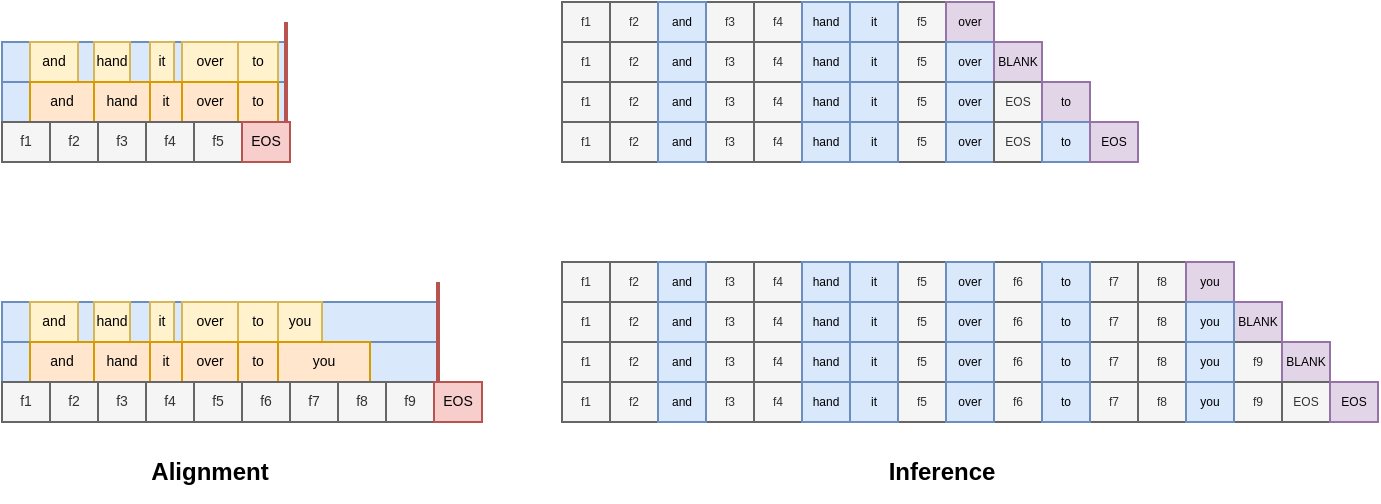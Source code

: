 <mxfile version="24.6.5" type="github">
  <diagram name="第 1 页" id="0r5f2Rw01n3OPNtIbyRh">
    <mxGraphModel dx="1042" dy="533" grid="1" gridSize="10" guides="1" tooltips="1" connect="1" arrows="1" fold="1" page="1" pageScale="1" pageWidth="1000" pageHeight="1000" math="0" shadow="0">
      <root>
        <mxCell id="0" />
        <mxCell id="1" parent="0" />
        <mxCell id="cgjGeCCrp3cNuQxphGAQ-438" value="" style="rounded=0;whiteSpace=wrap;html=1;fillColor=#dae8fc;strokeColor=#6c8ebf;" vertex="1" parent="1">
          <mxGeometry y="40" width="142" height="20" as="geometry" />
        </mxCell>
        <mxCell id="cgjGeCCrp3cNuQxphGAQ-439" value="" style="rounded=0;whiteSpace=wrap;html=1;fillColor=#dae8fc;strokeColor=#6c8ebf;" vertex="1" parent="1">
          <mxGeometry y="60" width="142" height="20" as="geometry" />
        </mxCell>
        <mxCell id="cgjGeCCrp3cNuQxphGAQ-401" value="" style="rounded=0;whiteSpace=wrap;html=1;fillColor=#dae8fc;strokeColor=#6c8ebf;" vertex="1" parent="1">
          <mxGeometry y="190" width="218" height="20" as="geometry" />
        </mxCell>
        <mxCell id="cgjGeCCrp3cNuQxphGAQ-400" value="" style="rounded=0;whiteSpace=wrap;html=1;fillColor=#dae8fc;strokeColor=#6c8ebf;" vertex="1" parent="1">
          <mxGeometry y="170" width="218" height="20" as="geometry" />
        </mxCell>
        <mxCell id="cgjGeCCrp3cNuQxphGAQ-16" value="and" style="rounded=0;whiteSpace=wrap;html=1;fontSize=7;fillColor=#fff2cc;strokeColor=#d6b656;" vertex="1" parent="1">
          <mxGeometry x="14" y="170" width="24" height="20" as="geometry" />
        </mxCell>
        <mxCell id="cgjGeCCrp3cNuQxphGAQ-18" value="hand" style="rounded=0;whiteSpace=wrap;html=1;fontSize=7;fillColor=#fff2cc;strokeColor=#d6b656;" vertex="1" parent="1">
          <mxGeometry x="46" y="170" width="18" height="20" as="geometry" />
        </mxCell>
        <mxCell id="cgjGeCCrp3cNuQxphGAQ-20" value="it" style="rounded=0;whiteSpace=wrap;html=1;fontSize=7;fillColor=#fff2cc;strokeColor=#d6b656;" vertex="1" parent="1">
          <mxGeometry x="74" y="170" width="12" height="20" as="geometry" />
        </mxCell>
        <mxCell id="cgjGeCCrp3cNuQxphGAQ-21" value="over" style="rounded=0;whiteSpace=wrap;html=1;fontSize=7;fillColor=#fff2cc;strokeColor=#d6b656;" vertex="1" parent="1">
          <mxGeometry x="90" y="170" width="28" height="20" as="geometry" />
        </mxCell>
        <mxCell id="cgjGeCCrp3cNuQxphGAQ-22" value="to" style="rounded=0;whiteSpace=wrap;html=1;fontSize=7;fillColor=#fff2cc;strokeColor=#d6b656;" vertex="1" parent="1">
          <mxGeometry x="118" y="170" width="20" height="20" as="geometry" />
        </mxCell>
        <mxCell id="cgjGeCCrp3cNuQxphGAQ-23" value="you" style="rounded=0;whiteSpace=wrap;html=1;fontSize=7;fillColor=#fff2cc;strokeColor=#d6b656;" vertex="1" parent="1">
          <mxGeometry x="138" y="170" width="22" height="20" as="geometry" />
        </mxCell>
        <mxCell id="cgjGeCCrp3cNuQxphGAQ-30" value="and" style="rounded=0;whiteSpace=wrap;html=1;fontSize=7;fillColor=#ffe6cc;strokeColor=#d79b00;" vertex="1" parent="1">
          <mxGeometry x="14" y="190" width="32" height="20" as="geometry" />
        </mxCell>
        <mxCell id="cgjGeCCrp3cNuQxphGAQ-31" value="hand" style="rounded=0;whiteSpace=wrap;html=1;fontSize=7;fillColor=#ffe6cc;strokeColor=#d79b00;" vertex="1" parent="1">
          <mxGeometry x="46" y="190" width="28" height="20" as="geometry" />
        </mxCell>
        <mxCell id="cgjGeCCrp3cNuQxphGAQ-32" value="it" style="rounded=0;whiteSpace=wrap;html=1;fontSize=7;fillColor=#ffe6cc;strokeColor=#d79b00;" vertex="1" parent="1">
          <mxGeometry x="74" y="190" width="16" height="20" as="geometry" />
        </mxCell>
        <mxCell id="cgjGeCCrp3cNuQxphGAQ-33" value="over" style="rounded=0;whiteSpace=wrap;html=1;fontSize=7;fillColor=#ffe6cc;strokeColor=#d79b00;" vertex="1" parent="1">
          <mxGeometry x="90" y="190" width="28" height="20" as="geometry" />
        </mxCell>
        <mxCell id="cgjGeCCrp3cNuQxphGAQ-34" value="to" style="rounded=0;whiteSpace=wrap;html=1;fontSize=7;fillColor=#ffe6cc;strokeColor=#d79b00;" vertex="1" parent="1">
          <mxGeometry x="118" y="190" width="20" height="20" as="geometry" />
        </mxCell>
        <mxCell id="cgjGeCCrp3cNuQxphGAQ-36" value="you" style="rounded=0;whiteSpace=wrap;html=1;fontSize=7;fillColor=#ffe6cc;strokeColor=#d79b00;" vertex="1" parent="1">
          <mxGeometry x="138" y="190" width="46" height="20" as="geometry" />
        </mxCell>
        <mxCell id="cgjGeCCrp3cNuQxphGAQ-1" value="f1" style="rounded=0;whiteSpace=wrap;html=1;fillColor=#f5f5f5;fontColor=#333333;strokeColor=#666666;fontSize=7;" vertex="1" parent="1">
          <mxGeometry y="210" width="24" height="20" as="geometry" />
        </mxCell>
        <mxCell id="cgjGeCCrp3cNuQxphGAQ-3" value="f2" style="rounded=0;whiteSpace=wrap;html=1;fillColor=#f5f5f5;fontColor=#333333;strokeColor=#666666;fontSize=7;" vertex="1" parent="1">
          <mxGeometry x="24" y="210" width="24" height="20" as="geometry" />
        </mxCell>
        <mxCell id="cgjGeCCrp3cNuQxphGAQ-4" value="f3" style="rounded=0;whiteSpace=wrap;html=1;fillColor=#f5f5f5;fontColor=#333333;strokeColor=#666666;fontSize=7;" vertex="1" parent="1">
          <mxGeometry x="48" y="210" width="24" height="20" as="geometry" />
        </mxCell>
        <mxCell id="cgjGeCCrp3cNuQxphGAQ-5" value="f4" style="rounded=0;whiteSpace=wrap;html=1;fillColor=#f5f5f5;fontColor=#333333;strokeColor=#666666;fontSize=7;" vertex="1" parent="1">
          <mxGeometry x="72" y="210" width="24" height="20" as="geometry" />
        </mxCell>
        <mxCell id="cgjGeCCrp3cNuQxphGAQ-6" value="f5" style="rounded=0;whiteSpace=wrap;html=1;fillColor=#f5f5f5;fontColor=#333333;strokeColor=#666666;fontSize=7;" vertex="1" parent="1">
          <mxGeometry x="96" y="210" width="24" height="20" as="geometry" />
        </mxCell>
        <mxCell id="cgjGeCCrp3cNuQxphGAQ-7" value="f6" style="rounded=0;whiteSpace=wrap;html=1;fillColor=#f5f5f5;fontColor=#333333;strokeColor=#666666;fontSize=7;" vertex="1" parent="1">
          <mxGeometry x="120" y="210" width="24" height="20" as="geometry" />
        </mxCell>
        <mxCell id="cgjGeCCrp3cNuQxphGAQ-8" value="f7" style="rounded=0;whiteSpace=wrap;html=1;fillColor=#f5f5f5;fontColor=#333333;strokeColor=#666666;fontSize=7;" vertex="1" parent="1">
          <mxGeometry x="144" y="210" width="24" height="20" as="geometry" />
        </mxCell>
        <mxCell id="cgjGeCCrp3cNuQxphGAQ-9" value="f8" style="rounded=0;whiteSpace=wrap;html=1;fillColor=#f5f5f5;fontColor=#333333;strokeColor=#666666;fontSize=7;" vertex="1" parent="1">
          <mxGeometry x="168" y="210" width="24" height="20" as="geometry" />
        </mxCell>
        <mxCell id="cgjGeCCrp3cNuQxphGAQ-10" value="f9" style="rounded=0;whiteSpace=wrap;html=1;fillColor=#f5f5f5;fontColor=#333333;strokeColor=#666666;fontSize=7;" vertex="1" parent="1">
          <mxGeometry x="192" y="210" width="24" height="20" as="geometry" />
        </mxCell>
        <mxCell id="cgjGeCCrp3cNuQxphGAQ-39" value="EOS" style="rounded=0;whiteSpace=wrap;html=1;fontSize=7;fillColor=#f8cecc;strokeColor=#b85450;" vertex="1" parent="1">
          <mxGeometry x="216" y="210" width="24" height="20" as="geometry" />
        </mxCell>
        <mxCell id="cgjGeCCrp3cNuQxphGAQ-53" value="" style="endArrow=none;html=1;strokeWidth=2;rounded=0;fillColor=#f8cecc;strokeColor=#b85450;fontSize=7;" edge="1" parent="1">
          <mxGeometry width="50" height="50" relative="1" as="geometry">
            <mxPoint x="218" y="210" as="sourcePoint" />
            <mxPoint x="218" y="160" as="targetPoint" />
          </mxGeometry>
        </mxCell>
        <mxCell id="cgjGeCCrp3cNuQxphGAQ-193" value="f1" style="rounded=0;whiteSpace=wrap;html=1;fillColor=#f5f5f5;fontColor=#333333;strokeColor=#666666;fontSize=6;" vertex="1" parent="1">
          <mxGeometry x="280" y="150" width="24" height="20" as="geometry" />
        </mxCell>
        <mxCell id="cgjGeCCrp3cNuQxphGAQ-194" value="f2" style="rounded=0;whiteSpace=wrap;html=1;fillColor=#f5f5f5;fontColor=#333333;strokeColor=#666666;fontSize=6;" vertex="1" parent="1">
          <mxGeometry x="304" y="150" width="24" height="20" as="geometry" />
        </mxCell>
        <mxCell id="cgjGeCCrp3cNuQxphGAQ-196" value="f3" style="rounded=0;whiteSpace=wrap;html=1;fillColor=#f5f5f5;fontColor=#333333;strokeColor=#666666;fontSize=6;" vertex="1" parent="1">
          <mxGeometry x="352" y="150" width="24" height="20" as="geometry" />
        </mxCell>
        <mxCell id="cgjGeCCrp3cNuQxphGAQ-197" value="f4" style="rounded=0;whiteSpace=wrap;html=1;fillColor=#f5f5f5;fontColor=#333333;strokeColor=#666666;fontSize=6;" vertex="1" parent="1">
          <mxGeometry x="376" y="150" width="24" height="20" as="geometry" />
        </mxCell>
        <mxCell id="cgjGeCCrp3cNuQxphGAQ-200" value="f5" style="rounded=0;whiteSpace=wrap;html=1;fillColor=#f5f5f5;fontColor=#333333;strokeColor=#666666;fontSize=6;" vertex="1" parent="1">
          <mxGeometry x="448" y="150" width="24" height="20" as="geometry" />
        </mxCell>
        <mxCell id="cgjGeCCrp3cNuQxphGAQ-202" value="f6" style="rounded=0;whiteSpace=wrap;html=1;fillColor=#f5f5f5;fontColor=#333333;strokeColor=#666666;fontSize=6;" vertex="1" parent="1">
          <mxGeometry x="496" y="150" width="24" height="20" as="geometry" />
        </mxCell>
        <mxCell id="cgjGeCCrp3cNuQxphGAQ-204" value="f7" style="rounded=0;whiteSpace=wrap;html=1;fillColor=#f5f5f5;fontColor=#333333;strokeColor=#666666;fontSize=6;" vertex="1" parent="1">
          <mxGeometry x="544" y="150" width="24" height="20" as="geometry" />
        </mxCell>
        <mxCell id="cgjGeCCrp3cNuQxphGAQ-206" value="f8" style="rounded=0;whiteSpace=wrap;html=1;fillColor=#f5f5f5;fontColor=#333333;strokeColor=#666666;fontSize=6;" vertex="1" parent="1">
          <mxGeometry x="568" y="150" width="24" height="20" as="geometry" />
        </mxCell>
        <mxCell id="cgjGeCCrp3cNuQxphGAQ-221" value="f1" style="rounded=0;whiteSpace=wrap;html=1;fillColor=#f5f5f5;fontColor=#333333;strokeColor=#666666;fontSize=6;" vertex="1" parent="1">
          <mxGeometry x="280" y="170" width="24" height="20" as="geometry" />
        </mxCell>
        <mxCell id="cgjGeCCrp3cNuQxphGAQ-222" value="f2" style="rounded=0;whiteSpace=wrap;html=1;fillColor=#f5f5f5;fontColor=#333333;strokeColor=#666666;fontSize=6;" vertex="1" parent="1">
          <mxGeometry x="304" y="170" width="24" height="20" as="geometry" />
        </mxCell>
        <mxCell id="cgjGeCCrp3cNuQxphGAQ-224" value="f3" style="rounded=0;whiteSpace=wrap;html=1;fillColor=#f5f5f5;fontColor=#333333;strokeColor=#666666;fontSize=6;" vertex="1" parent="1">
          <mxGeometry x="352" y="170" width="24" height="20" as="geometry" />
        </mxCell>
        <mxCell id="cgjGeCCrp3cNuQxphGAQ-225" value="f4" style="rounded=0;whiteSpace=wrap;html=1;fillColor=#f5f5f5;fontColor=#333333;strokeColor=#666666;fontSize=6;" vertex="1" parent="1">
          <mxGeometry x="376" y="170" width="24" height="20" as="geometry" />
        </mxCell>
        <mxCell id="cgjGeCCrp3cNuQxphGAQ-228" value="f5" style="rounded=0;whiteSpace=wrap;html=1;fillColor=#f5f5f5;fontColor=#333333;strokeColor=#666666;fontSize=6;" vertex="1" parent="1">
          <mxGeometry x="448" y="170" width="24" height="20" as="geometry" />
        </mxCell>
        <mxCell id="cgjGeCCrp3cNuQxphGAQ-230" value="f6" style="rounded=0;whiteSpace=wrap;html=1;fillColor=#f5f5f5;fontColor=#333333;strokeColor=#666666;fontSize=6;" vertex="1" parent="1">
          <mxGeometry x="496" y="170" width="24" height="20" as="geometry" />
        </mxCell>
        <mxCell id="cgjGeCCrp3cNuQxphGAQ-232" value="f7" style="rounded=0;whiteSpace=wrap;html=1;fillColor=#f5f5f5;fontColor=#333333;strokeColor=#666666;fontSize=6;" vertex="1" parent="1">
          <mxGeometry x="544" y="170" width="24" height="20" as="geometry" />
        </mxCell>
        <mxCell id="cgjGeCCrp3cNuQxphGAQ-234" value="f8" style="rounded=0;whiteSpace=wrap;html=1;fillColor=#f5f5f5;fontColor=#333333;strokeColor=#666666;fontSize=6;" vertex="1" parent="1">
          <mxGeometry x="568" y="170" width="24" height="20" as="geometry" />
        </mxCell>
        <mxCell id="cgjGeCCrp3cNuQxphGAQ-235" value="BLANK" style="rounded=0;whiteSpace=wrap;html=1;fontSize=6;fillColor=#e1d5e7;strokeColor=#9673a6;" vertex="1" parent="1">
          <mxGeometry x="616" y="170" width="24" height="20" as="geometry" />
        </mxCell>
        <mxCell id="cgjGeCCrp3cNuQxphGAQ-236" value="f1" style="rounded=0;whiteSpace=wrap;html=1;fillColor=#f5f5f5;fontColor=#333333;strokeColor=#666666;fontSize=6;" vertex="1" parent="1">
          <mxGeometry x="280" y="190" width="24" height="20" as="geometry" />
        </mxCell>
        <mxCell id="cgjGeCCrp3cNuQxphGAQ-237" value="f2" style="rounded=0;whiteSpace=wrap;html=1;fillColor=#f5f5f5;fontColor=#333333;strokeColor=#666666;fontSize=6;" vertex="1" parent="1">
          <mxGeometry x="304" y="190" width="24" height="20" as="geometry" />
        </mxCell>
        <mxCell id="cgjGeCCrp3cNuQxphGAQ-239" value="f3" style="rounded=0;whiteSpace=wrap;html=1;fillColor=#f5f5f5;fontColor=#333333;strokeColor=#666666;fontSize=6;" vertex="1" parent="1">
          <mxGeometry x="352" y="190" width="24" height="20" as="geometry" />
        </mxCell>
        <mxCell id="cgjGeCCrp3cNuQxphGAQ-240" value="f4" style="rounded=0;whiteSpace=wrap;html=1;fillColor=#f5f5f5;fontColor=#333333;strokeColor=#666666;fontSize=6;" vertex="1" parent="1">
          <mxGeometry x="376" y="190" width="24" height="20" as="geometry" />
        </mxCell>
        <mxCell id="cgjGeCCrp3cNuQxphGAQ-243" value="f5" style="rounded=0;whiteSpace=wrap;html=1;fillColor=#f5f5f5;fontColor=#333333;strokeColor=#666666;fontSize=6;" vertex="1" parent="1">
          <mxGeometry x="448" y="190" width="24" height="20" as="geometry" />
        </mxCell>
        <mxCell id="cgjGeCCrp3cNuQxphGAQ-245" value="f6" style="rounded=0;whiteSpace=wrap;html=1;fillColor=#f5f5f5;fontColor=#333333;strokeColor=#666666;fontSize=6;" vertex="1" parent="1">
          <mxGeometry x="496" y="190" width="24" height="20" as="geometry" />
        </mxCell>
        <mxCell id="cgjGeCCrp3cNuQxphGAQ-247" value="f7" style="rounded=0;whiteSpace=wrap;html=1;fillColor=#f5f5f5;fontColor=#333333;strokeColor=#666666;fontSize=6;" vertex="1" parent="1">
          <mxGeometry x="544" y="190" width="24" height="20" as="geometry" />
        </mxCell>
        <mxCell id="cgjGeCCrp3cNuQxphGAQ-249" value="f8" style="rounded=0;whiteSpace=wrap;html=1;fillColor=#f5f5f5;fontColor=#333333;strokeColor=#666666;fontSize=6;" vertex="1" parent="1">
          <mxGeometry x="568" y="190" width="24" height="20" as="geometry" />
        </mxCell>
        <mxCell id="cgjGeCCrp3cNuQxphGAQ-251" value="f9" style="rounded=0;whiteSpace=wrap;html=1;fillColor=#f5f5f5;fontColor=#333333;strokeColor=#666666;fontSize=6;" vertex="1" parent="1">
          <mxGeometry x="616" y="190" width="24" height="20" as="geometry" />
        </mxCell>
        <mxCell id="cgjGeCCrp3cNuQxphGAQ-252" value="BLANK" style="rounded=0;whiteSpace=wrap;html=1;fontSize=6;fillColor=#e1d5e7;strokeColor=#9673a6;" vertex="1" parent="1">
          <mxGeometry x="640" y="190" width="24" height="20" as="geometry" />
        </mxCell>
        <mxCell id="cgjGeCCrp3cNuQxphGAQ-253" value="f1" style="rounded=0;whiteSpace=wrap;html=1;fillColor=#f5f5f5;fontColor=#333333;strokeColor=#666666;fontSize=6;" vertex="1" parent="1">
          <mxGeometry x="280" y="210" width="24" height="20" as="geometry" />
        </mxCell>
        <mxCell id="cgjGeCCrp3cNuQxphGAQ-254" value="f2" style="rounded=0;whiteSpace=wrap;html=1;fillColor=#f5f5f5;fontColor=#333333;strokeColor=#666666;fontSize=6;" vertex="1" parent="1">
          <mxGeometry x="304" y="210" width="24" height="20" as="geometry" />
        </mxCell>
        <mxCell id="cgjGeCCrp3cNuQxphGAQ-256" value="f3" style="rounded=0;whiteSpace=wrap;html=1;fillColor=#f5f5f5;fontColor=#333333;strokeColor=#666666;fontSize=6;" vertex="1" parent="1">
          <mxGeometry x="352" y="210" width="24" height="20" as="geometry" />
        </mxCell>
        <mxCell id="cgjGeCCrp3cNuQxphGAQ-257" value="f4" style="rounded=0;whiteSpace=wrap;html=1;fillColor=#f5f5f5;fontColor=#333333;strokeColor=#666666;fontSize=6;" vertex="1" parent="1">
          <mxGeometry x="376" y="210" width="24" height="20" as="geometry" />
        </mxCell>
        <mxCell id="cgjGeCCrp3cNuQxphGAQ-260" value="f5" style="rounded=0;whiteSpace=wrap;html=1;fillColor=#f5f5f5;fontColor=#333333;strokeColor=#666666;fontSize=6;" vertex="1" parent="1">
          <mxGeometry x="448" y="210" width="24" height="20" as="geometry" />
        </mxCell>
        <mxCell id="cgjGeCCrp3cNuQxphGAQ-262" value="f6" style="rounded=0;whiteSpace=wrap;html=1;fillColor=#f5f5f5;fontColor=#333333;strokeColor=#666666;fontSize=6;" vertex="1" parent="1">
          <mxGeometry x="496" y="210" width="24" height="20" as="geometry" />
        </mxCell>
        <mxCell id="cgjGeCCrp3cNuQxphGAQ-264" value="f7" style="rounded=0;whiteSpace=wrap;html=1;fillColor=#f5f5f5;fontColor=#333333;strokeColor=#666666;fontSize=6;" vertex="1" parent="1">
          <mxGeometry x="544" y="210" width="24" height="20" as="geometry" />
        </mxCell>
        <mxCell id="cgjGeCCrp3cNuQxphGAQ-266" value="f8" style="rounded=0;whiteSpace=wrap;html=1;fillColor=#f5f5f5;fontColor=#333333;strokeColor=#666666;fontSize=6;" vertex="1" parent="1">
          <mxGeometry x="568" y="210" width="24" height="20" as="geometry" />
        </mxCell>
        <mxCell id="cgjGeCCrp3cNuQxphGAQ-267" value="f9" style="rounded=0;whiteSpace=wrap;html=1;fillColor=#f5f5f5;fontColor=#333333;strokeColor=#666666;fontSize=6;" vertex="1" parent="1">
          <mxGeometry x="616" y="210" width="24" height="20" as="geometry" />
        </mxCell>
        <mxCell id="cgjGeCCrp3cNuQxphGAQ-269" value="EOS" style="rounded=0;whiteSpace=wrap;html=1;fillColor=#f5f5f5;fontColor=#333333;strokeColor=#666666;fontSize=6;" vertex="1" parent="1">
          <mxGeometry x="640" y="210" width="24" height="20" as="geometry" />
        </mxCell>
        <mxCell id="cgjGeCCrp3cNuQxphGAQ-270" value="EOS" style="rounded=0;whiteSpace=wrap;html=1;fontSize=6;fillColor=#e1d5e7;strokeColor=#9673a6;" vertex="1" parent="1">
          <mxGeometry x="664" y="210" width="24" height="20" as="geometry" />
        </mxCell>
        <mxCell id="cgjGeCCrp3cNuQxphGAQ-195" value="and" style="rounded=0;whiteSpace=wrap;html=1;fontSize=6;fillColor=#dae8fc;strokeColor=#6c8ebf;" vertex="1" parent="1">
          <mxGeometry x="328" y="150" width="24" height="20" as="geometry" />
        </mxCell>
        <mxCell id="cgjGeCCrp3cNuQxphGAQ-223" value="and" style="rounded=0;whiteSpace=wrap;html=1;fontSize=6;fillColor=#dae8fc;strokeColor=#6c8ebf;" vertex="1" parent="1">
          <mxGeometry x="328" y="170" width="24" height="20" as="geometry" />
        </mxCell>
        <mxCell id="cgjGeCCrp3cNuQxphGAQ-238" value="and" style="rounded=0;whiteSpace=wrap;html=1;fontSize=6;fillColor=#dae8fc;strokeColor=#6c8ebf;" vertex="1" parent="1">
          <mxGeometry x="328" y="190" width="24" height="20" as="geometry" />
        </mxCell>
        <mxCell id="cgjGeCCrp3cNuQxphGAQ-255" value="and" style="rounded=0;whiteSpace=wrap;html=1;fontSize=6;fillColor=#dae8fc;strokeColor=#6c8ebf;" vertex="1" parent="1">
          <mxGeometry x="328" y="210" width="24" height="20" as="geometry" />
        </mxCell>
        <mxCell id="cgjGeCCrp3cNuQxphGAQ-198" value="hand" style="rounded=0;whiteSpace=wrap;html=1;fontSize=6;fillColor=#dae8fc;strokeColor=#6c8ebf;" vertex="1" parent="1">
          <mxGeometry x="400" y="150" width="24" height="20" as="geometry" />
        </mxCell>
        <mxCell id="cgjGeCCrp3cNuQxphGAQ-199" value="it" style="rounded=0;whiteSpace=wrap;html=1;fontSize=6;fillColor=#dae8fc;strokeColor=#6c8ebf;" vertex="1" parent="1">
          <mxGeometry x="424" y="150" width="24" height="20" as="geometry" />
        </mxCell>
        <mxCell id="cgjGeCCrp3cNuQxphGAQ-226" value="hand" style="rounded=0;whiteSpace=wrap;html=1;fontSize=6;fillColor=#dae8fc;strokeColor=#6c8ebf;" vertex="1" parent="1">
          <mxGeometry x="400" y="170" width="24" height="20" as="geometry" />
        </mxCell>
        <mxCell id="cgjGeCCrp3cNuQxphGAQ-227" value="it" style="rounded=0;whiteSpace=wrap;html=1;fontSize=6;fillColor=#dae8fc;strokeColor=#6c8ebf;" vertex="1" parent="1">
          <mxGeometry x="424" y="170" width="24" height="20" as="geometry" />
        </mxCell>
        <mxCell id="cgjGeCCrp3cNuQxphGAQ-241" value="hand" style="rounded=0;whiteSpace=wrap;html=1;fontSize=6;fillColor=#dae8fc;strokeColor=#6c8ebf;" vertex="1" parent="1">
          <mxGeometry x="400" y="190" width="24" height="20" as="geometry" />
        </mxCell>
        <mxCell id="cgjGeCCrp3cNuQxphGAQ-242" value="it" style="rounded=0;whiteSpace=wrap;html=1;fontSize=6;fillColor=#dae8fc;strokeColor=#6c8ebf;" vertex="1" parent="1">
          <mxGeometry x="424" y="190" width="24" height="20" as="geometry" />
        </mxCell>
        <mxCell id="cgjGeCCrp3cNuQxphGAQ-258" value="hand" style="rounded=0;whiteSpace=wrap;html=1;fontSize=6;fillColor=#dae8fc;strokeColor=#6c8ebf;" vertex="1" parent="1">
          <mxGeometry x="400" y="210" width="24" height="20" as="geometry" />
        </mxCell>
        <mxCell id="cgjGeCCrp3cNuQxphGAQ-259" value="it" style="rounded=0;whiteSpace=wrap;html=1;fontSize=6;fillColor=#dae8fc;strokeColor=#6c8ebf;" vertex="1" parent="1">
          <mxGeometry x="424" y="210" width="24" height="20" as="geometry" />
        </mxCell>
        <mxCell id="cgjGeCCrp3cNuQxphGAQ-201" value="over" style="rounded=0;whiteSpace=wrap;html=1;fontSize=6;fillColor=#dae8fc;strokeColor=#6c8ebf;" vertex="1" parent="1">
          <mxGeometry x="472" y="150" width="24" height="20" as="geometry" />
        </mxCell>
        <mxCell id="cgjGeCCrp3cNuQxphGAQ-229" value="over" style="rounded=0;whiteSpace=wrap;html=1;fontSize=6;fillColor=#dae8fc;strokeColor=#6c8ebf;" vertex="1" parent="1">
          <mxGeometry x="472" y="170" width="24" height="20" as="geometry" />
        </mxCell>
        <mxCell id="cgjGeCCrp3cNuQxphGAQ-244" value="over" style="rounded=0;whiteSpace=wrap;html=1;fontSize=6;fillColor=#dae8fc;strokeColor=#6c8ebf;" vertex="1" parent="1">
          <mxGeometry x="472" y="190" width="24" height="20" as="geometry" />
        </mxCell>
        <mxCell id="cgjGeCCrp3cNuQxphGAQ-261" value="over" style="rounded=0;whiteSpace=wrap;html=1;fontSize=6;fillColor=#dae8fc;strokeColor=#6c8ebf;" vertex="1" parent="1">
          <mxGeometry x="472" y="210" width="24" height="20" as="geometry" />
        </mxCell>
        <mxCell id="cgjGeCCrp3cNuQxphGAQ-203" value="to" style="rounded=0;whiteSpace=wrap;html=1;fontSize=6;fillColor=#dae8fc;strokeColor=#6c8ebf;" vertex="1" parent="1">
          <mxGeometry x="520" y="150" width="24" height="20" as="geometry" />
        </mxCell>
        <mxCell id="cgjGeCCrp3cNuQxphGAQ-231" value="to" style="rounded=0;whiteSpace=wrap;html=1;fontSize=6;fillColor=#dae8fc;strokeColor=#6c8ebf;" vertex="1" parent="1">
          <mxGeometry x="520" y="170" width="24" height="20" as="geometry" />
        </mxCell>
        <mxCell id="cgjGeCCrp3cNuQxphGAQ-246" value="to" style="rounded=0;whiteSpace=wrap;html=1;fontSize=6;fillColor=#dae8fc;strokeColor=#6c8ebf;" vertex="1" parent="1">
          <mxGeometry x="520" y="190" width="24" height="20" as="geometry" />
        </mxCell>
        <mxCell id="cgjGeCCrp3cNuQxphGAQ-263" value="to" style="rounded=0;whiteSpace=wrap;html=1;fontSize=6;fillColor=#dae8fc;strokeColor=#6c8ebf;" vertex="1" parent="1">
          <mxGeometry x="520" y="210" width="24" height="20" as="geometry" />
        </mxCell>
        <mxCell id="cgjGeCCrp3cNuQxphGAQ-205" value="you" style="rounded=0;whiteSpace=wrap;html=1;fontSize=6;fillColor=#e1d5e7;strokeColor=#9673a6;" vertex="1" parent="1">
          <mxGeometry x="592" y="150" width="24" height="20" as="geometry" />
        </mxCell>
        <mxCell id="cgjGeCCrp3cNuQxphGAQ-233" value="you" style="rounded=0;whiteSpace=wrap;html=1;fontSize=6;fillColor=#dae8fc;strokeColor=#6c8ebf;" vertex="1" parent="1">
          <mxGeometry x="592" y="170" width="24" height="20" as="geometry" />
        </mxCell>
        <mxCell id="cgjGeCCrp3cNuQxphGAQ-248" value="you" style="rounded=0;whiteSpace=wrap;html=1;fontSize=6;fillColor=#dae8fc;strokeColor=#6c8ebf;" vertex="1" parent="1">
          <mxGeometry x="592" y="190" width="24" height="20" as="geometry" />
        </mxCell>
        <mxCell id="cgjGeCCrp3cNuQxphGAQ-265" value="you" style="rounded=0;whiteSpace=wrap;html=1;fontSize=6;fillColor=#dae8fc;strokeColor=#6c8ebf;" vertex="1" parent="1">
          <mxGeometry x="592" y="210" width="24" height="20" as="geometry" />
        </mxCell>
        <mxCell id="cgjGeCCrp3cNuQxphGAQ-379" value="f1" style="rounded=0;whiteSpace=wrap;html=1;fillColor=#f5f5f5;fontColor=#333333;strokeColor=#666666;fontSize=6;" vertex="1" parent="1">
          <mxGeometry x="280" y="20" width="24" height="20" as="geometry" />
        </mxCell>
        <mxCell id="cgjGeCCrp3cNuQxphGAQ-380" value="f2" style="rounded=0;whiteSpace=wrap;html=1;fillColor=#f5f5f5;fontColor=#333333;strokeColor=#666666;fontSize=6;" vertex="1" parent="1">
          <mxGeometry x="304" y="20" width="24" height="20" as="geometry" />
        </mxCell>
        <mxCell id="cgjGeCCrp3cNuQxphGAQ-381" value="f3" style="rounded=0;whiteSpace=wrap;html=1;fillColor=#f5f5f5;fontColor=#333333;strokeColor=#666666;fontSize=6;" vertex="1" parent="1">
          <mxGeometry x="352" y="20" width="24" height="20" as="geometry" />
        </mxCell>
        <mxCell id="cgjGeCCrp3cNuQxphGAQ-382" value="f4" style="rounded=0;whiteSpace=wrap;html=1;fillColor=#f5f5f5;fontColor=#333333;strokeColor=#666666;fontSize=6;" vertex="1" parent="1">
          <mxGeometry x="376" y="20" width="24" height="20" as="geometry" />
        </mxCell>
        <mxCell id="cgjGeCCrp3cNuQxphGAQ-383" value="f5" style="rounded=0;whiteSpace=wrap;html=1;fillColor=#f5f5f5;fontColor=#333333;strokeColor=#666666;fontSize=6;" vertex="1" parent="1">
          <mxGeometry x="448" y="20" width="24" height="20" as="geometry" />
        </mxCell>
        <mxCell id="cgjGeCCrp3cNuQxphGAQ-384" value="and" style="rounded=0;whiteSpace=wrap;html=1;fontSize=6;fillColor=#dae8fc;strokeColor=#6c8ebf;" vertex="1" parent="1">
          <mxGeometry x="328" y="20" width="24" height="20" as="geometry" />
        </mxCell>
        <mxCell id="cgjGeCCrp3cNuQxphGAQ-385" value="hand" style="rounded=0;whiteSpace=wrap;html=1;fontSize=6;fillColor=#dae8fc;strokeColor=#6c8ebf;" vertex="1" parent="1">
          <mxGeometry x="400" y="20" width="24" height="20" as="geometry" />
        </mxCell>
        <mxCell id="cgjGeCCrp3cNuQxphGAQ-386" value="it" style="rounded=0;whiteSpace=wrap;html=1;fontSize=6;fillColor=#dae8fc;strokeColor=#6c8ebf;" vertex="1" parent="1">
          <mxGeometry x="424" y="20" width="24" height="20" as="geometry" />
        </mxCell>
        <mxCell id="cgjGeCCrp3cNuQxphGAQ-387" value="over" style="rounded=0;whiteSpace=wrap;html=1;fontSize=6;fillColor=#e1d5e7;strokeColor=#9673a6;" vertex="1" parent="1">
          <mxGeometry x="472" y="20" width="24" height="20" as="geometry" />
        </mxCell>
        <mxCell id="cgjGeCCrp3cNuQxphGAQ-388" value="f1" style="rounded=0;whiteSpace=wrap;html=1;fillColor=#f5f5f5;fontColor=#333333;strokeColor=#666666;fontSize=6;" vertex="1" parent="1">
          <mxGeometry x="280" y="40" width="24" height="20" as="geometry" />
        </mxCell>
        <mxCell id="cgjGeCCrp3cNuQxphGAQ-389" value="f2" style="rounded=0;whiteSpace=wrap;html=1;fillColor=#f5f5f5;fontColor=#333333;strokeColor=#666666;fontSize=6;" vertex="1" parent="1">
          <mxGeometry x="304" y="40" width="24" height="20" as="geometry" />
        </mxCell>
        <mxCell id="cgjGeCCrp3cNuQxphGAQ-390" value="f3" style="rounded=0;whiteSpace=wrap;html=1;fillColor=#f5f5f5;fontColor=#333333;strokeColor=#666666;fontSize=6;" vertex="1" parent="1">
          <mxGeometry x="352" y="40" width="24" height="20" as="geometry" />
        </mxCell>
        <mxCell id="cgjGeCCrp3cNuQxphGAQ-391" value="f4" style="rounded=0;whiteSpace=wrap;html=1;fillColor=#f5f5f5;fontColor=#333333;strokeColor=#666666;fontSize=6;" vertex="1" parent="1">
          <mxGeometry x="376" y="40" width="24" height="20" as="geometry" />
        </mxCell>
        <mxCell id="cgjGeCCrp3cNuQxphGAQ-392" value="f5" style="rounded=0;whiteSpace=wrap;html=1;fillColor=#f5f5f5;fontColor=#333333;strokeColor=#666666;fontSize=6;" vertex="1" parent="1">
          <mxGeometry x="448" y="40" width="24" height="20" as="geometry" />
        </mxCell>
        <mxCell id="cgjGeCCrp3cNuQxphGAQ-393" value="and" style="rounded=0;whiteSpace=wrap;html=1;fontSize=6;fillColor=#dae8fc;strokeColor=#6c8ebf;" vertex="1" parent="1">
          <mxGeometry x="328" y="40" width="24" height="20" as="geometry" />
        </mxCell>
        <mxCell id="cgjGeCCrp3cNuQxphGAQ-394" value="hand" style="rounded=0;whiteSpace=wrap;html=1;fontSize=6;fillColor=#dae8fc;strokeColor=#6c8ebf;" vertex="1" parent="1">
          <mxGeometry x="400" y="40" width="24" height="20" as="geometry" />
        </mxCell>
        <mxCell id="cgjGeCCrp3cNuQxphGAQ-395" value="it" style="rounded=0;whiteSpace=wrap;html=1;fontSize=6;fillColor=#dae8fc;strokeColor=#6c8ebf;" vertex="1" parent="1">
          <mxGeometry x="424" y="40" width="24" height="20" as="geometry" />
        </mxCell>
        <mxCell id="cgjGeCCrp3cNuQxphGAQ-396" value="over" style="rounded=0;whiteSpace=wrap;html=1;fontSize=6;fillColor=#dae8fc;strokeColor=#6c8ebf;" vertex="1" parent="1">
          <mxGeometry x="472" y="40" width="24" height="20" as="geometry" />
        </mxCell>
        <mxCell id="cgjGeCCrp3cNuQxphGAQ-397" value="BLANK" style="rounded=0;whiteSpace=wrap;html=1;fontSize=6;fillColor=#e1d5e7;strokeColor=#9673a6;" vertex="1" parent="1">
          <mxGeometry x="496" y="40" width="24" height="20" as="geometry" />
        </mxCell>
        <mxCell id="cgjGeCCrp3cNuQxphGAQ-422" value="and" style="rounded=0;whiteSpace=wrap;html=1;fontSize=7;fillColor=#fff2cc;strokeColor=#d6b656;" vertex="1" parent="1">
          <mxGeometry x="14" y="40" width="24" height="20" as="geometry" />
        </mxCell>
        <mxCell id="cgjGeCCrp3cNuQxphGAQ-423" value="hand" style="rounded=0;whiteSpace=wrap;html=1;fontSize=7;fillColor=#fff2cc;strokeColor=#d6b656;" vertex="1" parent="1">
          <mxGeometry x="46" y="40" width="18" height="20" as="geometry" />
        </mxCell>
        <mxCell id="cgjGeCCrp3cNuQxphGAQ-424" value="it" style="rounded=0;whiteSpace=wrap;html=1;fontSize=7;fillColor=#fff2cc;strokeColor=#d6b656;" vertex="1" parent="1">
          <mxGeometry x="74" y="40" width="12" height="20" as="geometry" />
        </mxCell>
        <mxCell id="cgjGeCCrp3cNuQxphGAQ-425" value="over" style="rounded=0;whiteSpace=wrap;html=1;fontSize=7;fillColor=#fff2cc;strokeColor=#d6b656;" vertex="1" parent="1">
          <mxGeometry x="90" y="40" width="28" height="20" as="geometry" />
        </mxCell>
        <mxCell id="cgjGeCCrp3cNuQxphGAQ-426" value="to" style="rounded=0;whiteSpace=wrap;html=1;fontSize=7;fillColor=#fff2cc;strokeColor=#d6b656;" vertex="1" parent="1">
          <mxGeometry x="118" y="40" width="20" height="20" as="geometry" />
        </mxCell>
        <mxCell id="cgjGeCCrp3cNuQxphGAQ-427" value="and" style="rounded=0;whiteSpace=wrap;html=1;fontSize=7;fillColor=#ffe6cc;strokeColor=#d79b00;" vertex="1" parent="1">
          <mxGeometry x="14" y="60" width="32" height="20" as="geometry" />
        </mxCell>
        <mxCell id="cgjGeCCrp3cNuQxphGAQ-428" value="hand" style="rounded=0;whiteSpace=wrap;html=1;fontSize=7;fillColor=#ffe6cc;strokeColor=#d79b00;" vertex="1" parent="1">
          <mxGeometry x="46" y="60" width="28" height="20" as="geometry" />
        </mxCell>
        <mxCell id="cgjGeCCrp3cNuQxphGAQ-429" value="it" style="rounded=0;whiteSpace=wrap;html=1;fontSize=7;fillColor=#ffe6cc;strokeColor=#d79b00;" vertex="1" parent="1">
          <mxGeometry x="74" y="60" width="16" height="20" as="geometry" />
        </mxCell>
        <mxCell id="cgjGeCCrp3cNuQxphGAQ-430" value="over" style="rounded=0;whiteSpace=wrap;html=1;fontSize=7;fillColor=#ffe6cc;strokeColor=#d79b00;" vertex="1" parent="1">
          <mxGeometry x="90" y="60" width="28" height="20" as="geometry" />
        </mxCell>
        <mxCell id="cgjGeCCrp3cNuQxphGAQ-431" value="to" style="rounded=0;whiteSpace=wrap;html=1;fontSize=7;fillColor=#ffe6cc;strokeColor=#d79b00;" vertex="1" parent="1">
          <mxGeometry x="118" y="60" width="20" height="20" as="geometry" />
        </mxCell>
        <mxCell id="cgjGeCCrp3cNuQxphGAQ-432" value="f1" style="rounded=0;whiteSpace=wrap;html=1;fillColor=#f5f5f5;fontColor=#333333;strokeColor=#666666;fontSize=7;" vertex="1" parent="1">
          <mxGeometry y="80" width="24" height="20" as="geometry" />
        </mxCell>
        <mxCell id="cgjGeCCrp3cNuQxphGAQ-433" value="f2" style="rounded=0;whiteSpace=wrap;html=1;fillColor=#f5f5f5;fontColor=#333333;strokeColor=#666666;fontSize=7;" vertex="1" parent="1">
          <mxGeometry x="24" y="80" width="24" height="20" as="geometry" />
        </mxCell>
        <mxCell id="cgjGeCCrp3cNuQxphGAQ-434" value="f3" style="rounded=0;whiteSpace=wrap;html=1;fillColor=#f5f5f5;fontColor=#333333;strokeColor=#666666;fontSize=7;" vertex="1" parent="1">
          <mxGeometry x="48" y="80" width="24" height="20" as="geometry" />
        </mxCell>
        <mxCell id="cgjGeCCrp3cNuQxphGAQ-435" value="f4" style="rounded=0;whiteSpace=wrap;html=1;fillColor=#f5f5f5;fontColor=#333333;strokeColor=#666666;fontSize=7;" vertex="1" parent="1">
          <mxGeometry x="72" y="80" width="24" height="20" as="geometry" />
        </mxCell>
        <mxCell id="cgjGeCCrp3cNuQxphGAQ-436" value="f5" style="rounded=0;whiteSpace=wrap;html=1;fillColor=#f5f5f5;fontColor=#333333;strokeColor=#666666;fontSize=7;" vertex="1" parent="1">
          <mxGeometry x="96" y="80" width="24" height="20" as="geometry" />
        </mxCell>
        <mxCell id="cgjGeCCrp3cNuQxphGAQ-440" value="EOS" style="rounded=0;whiteSpace=wrap;html=1;fontSize=7;fillColor=#f8cecc;strokeColor=#b85450;" vertex="1" parent="1">
          <mxGeometry x="120" y="80" width="24" height="20" as="geometry" />
        </mxCell>
        <mxCell id="cgjGeCCrp3cNuQxphGAQ-441" value="" style="endArrow=none;html=1;strokeWidth=2;rounded=0;fillColor=#f8cecc;strokeColor=#b85450;fontSize=7;" edge="1" parent="1">
          <mxGeometry width="50" height="50" relative="1" as="geometry">
            <mxPoint x="142" y="80" as="sourcePoint" />
            <mxPoint x="142" y="30" as="targetPoint" />
          </mxGeometry>
        </mxCell>
        <mxCell id="cgjGeCCrp3cNuQxphGAQ-442" value="f1" style="rounded=0;whiteSpace=wrap;html=1;fillColor=#f5f5f5;fontColor=#333333;strokeColor=#666666;fontSize=6;" vertex="1" parent="1">
          <mxGeometry x="280" y="60" width="24" height="20" as="geometry" />
        </mxCell>
        <mxCell id="cgjGeCCrp3cNuQxphGAQ-443" value="f2" style="rounded=0;whiteSpace=wrap;html=1;fillColor=#f5f5f5;fontColor=#333333;strokeColor=#666666;fontSize=6;" vertex="1" parent="1">
          <mxGeometry x="304" y="60" width="24" height="20" as="geometry" />
        </mxCell>
        <mxCell id="cgjGeCCrp3cNuQxphGAQ-444" value="f3" style="rounded=0;whiteSpace=wrap;html=1;fillColor=#f5f5f5;fontColor=#333333;strokeColor=#666666;fontSize=6;" vertex="1" parent="1">
          <mxGeometry x="352" y="60" width="24" height="20" as="geometry" />
        </mxCell>
        <mxCell id="cgjGeCCrp3cNuQxphGAQ-445" value="f4" style="rounded=0;whiteSpace=wrap;html=1;fillColor=#f5f5f5;fontColor=#333333;strokeColor=#666666;fontSize=6;" vertex="1" parent="1">
          <mxGeometry x="376" y="60" width="24" height="20" as="geometry" />
        </mxCell>
        <mxCell id="cgjGeCCrp3cNuQxphGAQ-446" value="f5" style="rounded=0;whiteSpace=wrap;html=1;fillColor=#f5f5f5;fontColor=#333333;strokeColor=#666666;fontSize=6;" vertex="1" parent="1">
          <mxGeometry x="448" y="60" width="24" height="20" as="geometry" />
        </mxCell>
        <mxCell id="cgjGeCCrp3cNuQxphGAQ-447" value="and" style="rounded=0;whiteSpace=wrap;html=1;fontSize=6;fillColor=#dae8fc;strokeColor=#6c8ebf;" vertex="1" parent="1">
          <mxGeometry x="328" y="60" width="24" height="20" as="geometry" />
        </mxCell>
        <mxCell id="cgjGeCCrp3cNuQxphGAQ-448" value="hand" style="rounded=0;whiteSpace=wrap;html=1;fontSize=6;fillColor=#dae8fc;strokeColor=#6c8ebf;" vertex="1" parent="1">
          <mxGeometry x="400" y="60" width="24" height="20" as="geometry" />
        </mxCell>
        <mxCell id="cgjGeCCrp3cNuQxphGAQ-449" value="it" style="rounded=0;whiteSpace=wrap;html=1;fontSize=6;fillColor=#dae8fc;strokeColor=#6c8ebf;" vertex="1" parent="1">
          <mxGeometry x="424" y="60" width="24" height="20" as="geometry" />
        </mxCell>
        <mxCell id="cgjGeCCrp3cNuQxphGAQ-450" value="over" style="rounded=0;whiteSpace=wrap;html=1;fontSize=6;fillColor=#dae8fc;strokeColor=#6c8ebf;" vertex="1" parent="1">
          <mxGeometry x="472" y="60" width="24" height="20" as="geometry" />
        </mxCell>
        <mxCell id="cgjGeCCrp3cNuQxphGAQ-451" value="EOS" style="rounded=0;whiteSpace=wrap;html=1;fontSize=6;fillColor=#f5f5f5;strokeColor=#666666;fontColor=#333333;" vertex="1" parent="1">
          <mxGeometry x="496" y="60" width="24" height="20" as="geometry" />
        </mxCell>
        <mxCell id="cgjGeCCrp3cNuQxphGAQ-452" value="to" style="rounded=0;whiteSpace=wrap;html=1;fontSize=6;fillColor=#e1d5e7;strokeColor=#9673a6;" vertex="1" parent="1">
          <mxGeometry x="520" y="60" width="24" height="20" as="geometry" />
        </mxCell>
        <mxCell id="cgjGeCCrp3cNuQxphGAQ-453" value="f1" style="rounded=0;whiteSpace=wrap;html=1;fillColor=#f5f5f5;fontColor=#333333;strokeColor=#666666;fontSize=6;" vertex="1" parent="1">
          <mxGeometry x="280" y="80" width="24" height="20" as="geometry" />
        </mxCell>
        <mxCell id="cgjGeCCrp3cNuQxphGAQ-454" value="f2" style="rounded=0;whiteSpace=wrap;html=1;fillColor=#f5f5f5;fontColor=#333333;strokeColor=#666666;fontSize=6;" vertex="1" parent="1">
          <mxGeometry x="304" y="80" width="24" height="20" as="geometry" />
        </mxCell>
        <mxCell id="cgjGeCCrp3cNuQxphGAQ-455" value="f3" style="rounded=0;whiteSpace=wrap;html=1;fillColor=#f5f5f5;fontColor=#333333;strokeColor=#666666;fontSize=6;" vertex="1" parent="1">
          <mxGeometry x="352" y="80" width="24" height="20" as="geometry" />
        </mxCell>
        <mxCell id="cgjGeCCrp3cNuQxphGAQ-456" value="f4" style="rounded=0;whiteSpace=wrap;html=1;fillColor=#f5f5f5;fontColor=#333333;strokeColor=#666666;fontSize=6;" vertex="1" parent="1">
          <mxGeometry x="376" y="80" width="24" height="20" as="geometry" />
        </mxCell>
        <mxCell id="cgjGeCCrp3cNuQxphGAQ-457" value="f5" style="rounded=0;whiteSpace=wrap;html=1;fillColor=#f5f5f5;fontColor=#333333;strokeColor=#666666;fontSize=6;" vertex="1" parent="1">
          <mxGeometry x="448" y="80" width="24" height="20" as="geometry" />
        </mxCell>
        <mxCell id="cgjGeCCrp3cNuQxphGAQ-458" value="and" style="rounded=0;whiteSpace=wrap;html=1;fontSize=6;fillColor=#dae8fc;strokeColor=#6c8ebf;" vertex="1" parent="1">
          <mxGeometry x="328" y="80" width="24" height="20" as="geometry" />
        </mxCell>
        <mxCell id="cgjGeCCrp3cNuQxphGAQ-459" value="hand" style="rounded=0;whiteSpace=wrap;html=1;fontSize=6;fillColor=#dae8fc;strokeColor=#6c8ebf;" vertex="1" parent="1">
          <mxGeometry x="400" y="80" width="24" height="20" as="geometry" />
        </mxCell>
        <mxCell id="cgjGeCCrp3cNuQxphGAQ-460" value="it" style="rounded=0;whiteSpace=wrap;html=1;fontSize=6;fillColor=#dae8fc;strokeColor=#6c8ebf;" vertex="1" parent="1">
          <mxGeometry x="424" y="80" width="24" height="20" as="geometry" />
        </mxCell>
        <mxCell id="cgjGeCCrp3cNuQxphGAQ-461" value="over" style="rounded=0;whiteSpace=wrap;html=1;fontSize=6;fillColor=#dae8fc;strokeColor=#6c8ebf;" vertex="1" parent="1">
          <mxGeometry x="472" y="80" width="24" height="20" as="geometry" />
        </mxCell>
        <mxCell id="cgjGeCCrp3cNuQxphGAQ-462" value="EOS" style="rounded=0;whiteSpace=wrap;html=1;fontSize=6;fillColor=#f5f5f5;strokeColor=#666666;fontColor=#333333;" vertex="1" parent="1">
          <mxGeometry x="496" y="80" width="24" height="20" as="geometry" />
        </mxCell>
        <mxCell id="cgjGeCCrp3cNuQxphGAQ-463" value="to" style="rounded=0;whiteSpace=wrap;html=1;fontSize=6;fillColor=#dae8fc;strokeColor=#6c8ebf;" vertex="1" parent="1">
          <mxGeometry x="520" y="80" width="24" height="20" as="geometry" />
        </mxCell>
        <mxCell id="cgjGeCCrp3cNuQxphGAQ-464" value="EOS" style="rounded=0;whiteSpace=wrap;html=1;fontSize=6;fillColor=#e1d5e7;strokeColor=#9673a6;" vertex="1" parent="1">
          <mxGeometry x="544" y="80" width="24" height="20" as="geometry" />
        </mxCell>
        <mxCell id="cgjGeCCrp3cNuQxphGAQ-465" value="Alignment" style="text;html=1;align=center;verticalAlign=middle;whiteSpace=wrap;rounded=0;fontStyle=1" vertex="1" parent="1">
          <mxGeometry x="74" y="240" width="60" height="30" as="geometry" />
        </mxCell>
        <mxCell id="cgjGeCCrp3cNuQxphGAQ-467" value="Inference" style="text;html=1;align=center;verticalAlign=middle;whiteSpace=wrap;rounded=0;fontStyle=1" vertex="1" parent="1">
          <mxGeometry x="440" y="240" width="60" height="30" as="geometry" />
        </mxCell>
      </root>
    </mxGraphModel>
  </diagram>
</mxfile>
